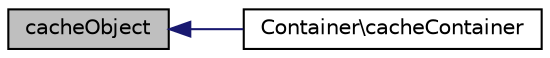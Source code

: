 digraph "cacheObject"
{
  edge [fontname="Helvetica",fontsize="10",labelfontname="Helvetica",labelfontsize="10"];
  node [fontname="Helvetica",fontsize="10",shape=record];
  rankdir="LR";
  Node1 [label="cacheObject",height=0.2,width=0.4,color="black", fillcolor="grey75", style="filled" fontcolor="black"];
  Node1 -> Node2 [dir="back",color="midnightblue",fontsize="10",style="solid",fontname="Helvetica"];
  Node2 [label="Container\\cacheContainer",height=0.2,width=0.4,color="black", fillcolor="white", style="filled",URL="$class_container.html#a039004a4b26016152db14bebcef6d4d6"];
}
